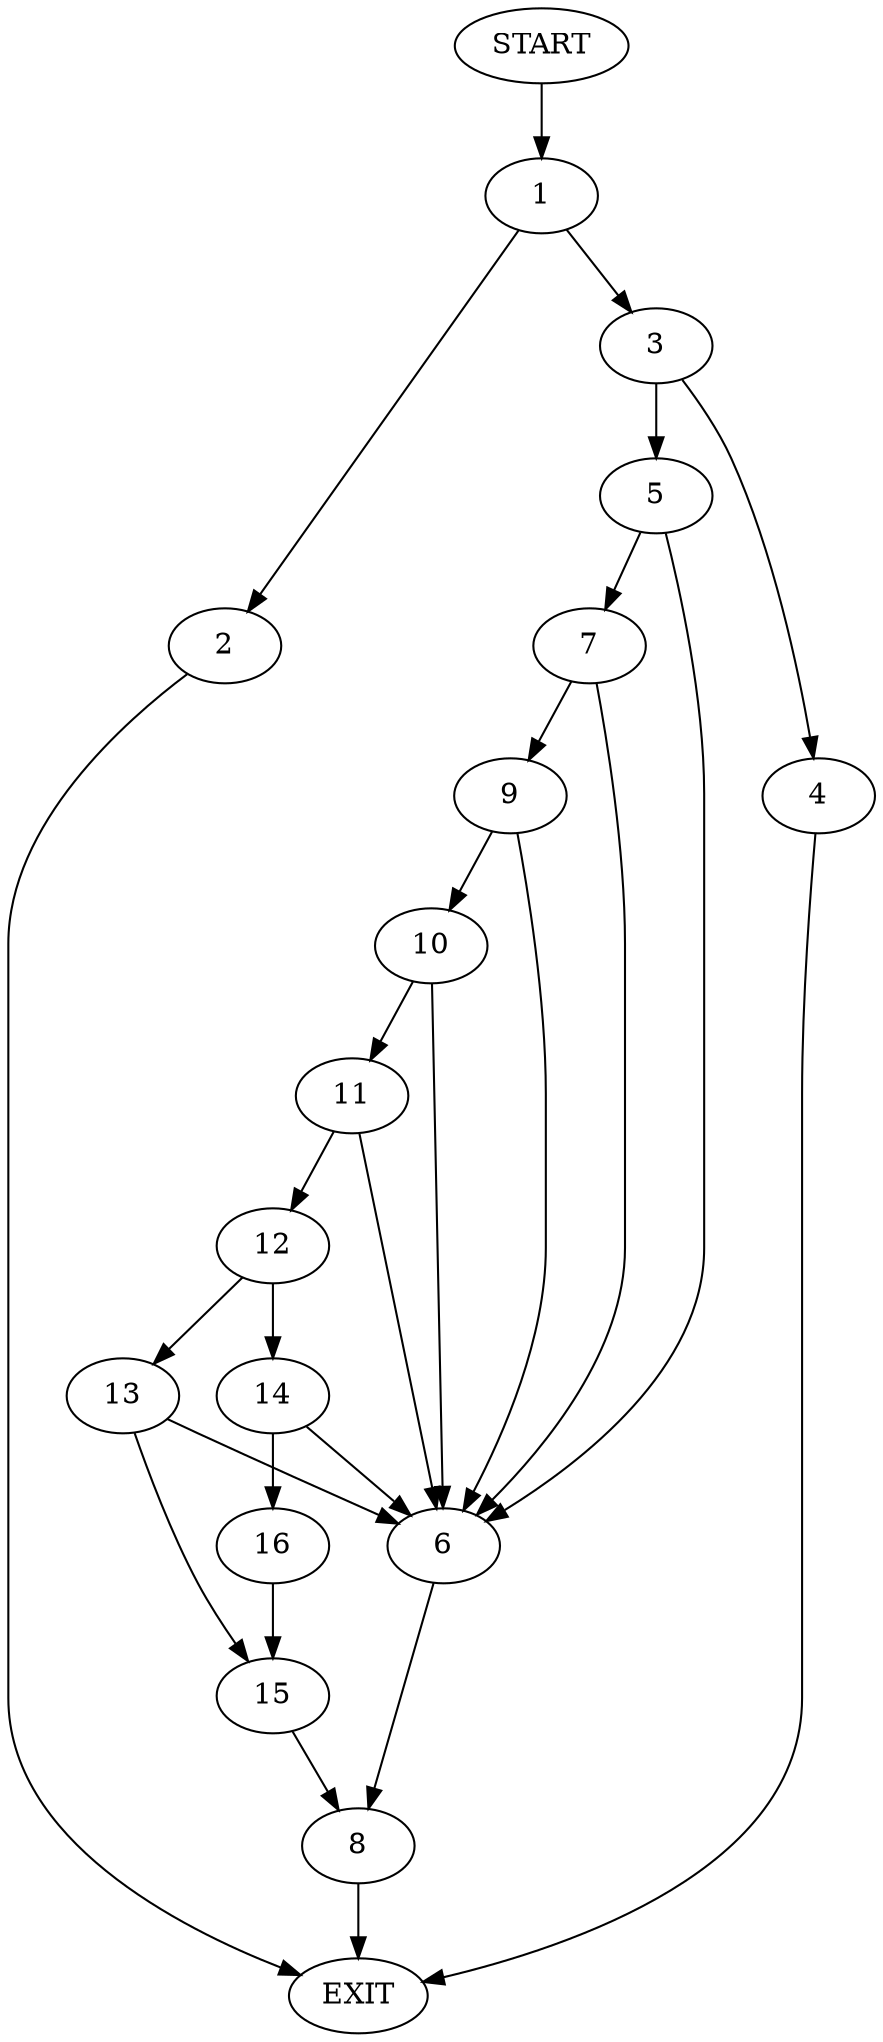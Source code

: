 digraph {
0 [label="START"]
17 [label="EXIT"]
0 -> 1
1 -> 2
1 -> 3
2 -> 17
3 -> 4
3 -> 5
4 -> 17
5 -> 6
5 -> 7
6 -> 8
7 -> 6
7 -> 9
9 -> 6
9 -> 10
10 -> 6
10 -> 11
11 -> 6
11 -> 12
12 -> 13
12 -> 14
13 -> 6
13 -> 15
14 -> 6
14 -> 16
16 -> 15
15 -> 8
8 -> 17
}
